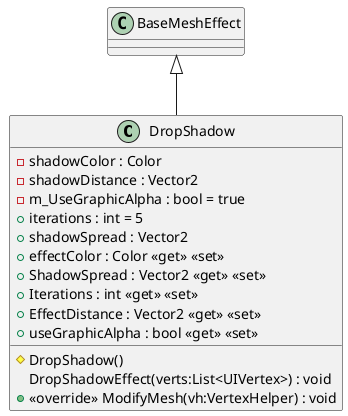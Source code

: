 @startuml
class DropShadow {
    - shadowColor : Color
    - shadowDistance : Vector2
    - m_UseGraphicAlpha : bool = true
    + iterations : int = 5
    + shadowSpread : Vector2
    # DropShadow()
    + effectColor : Color <<get>> <<set>>
    + ShadowSpread : Vector2 <<get>> <<set>>
    + Iterations : int <<get>> <<set>>
    + EffectDistance : Vector2 <<get>> <<set>>
    + useGraphicAlpha : bool <<get>> <<set>>
    DropShadowEffect(verts:List<UIVertex>) : void
    + <<override>> ModifyMesh(vh:VertexHelper) : void
}
BaseMeshEffect <|-- DropShadow
@enduml
